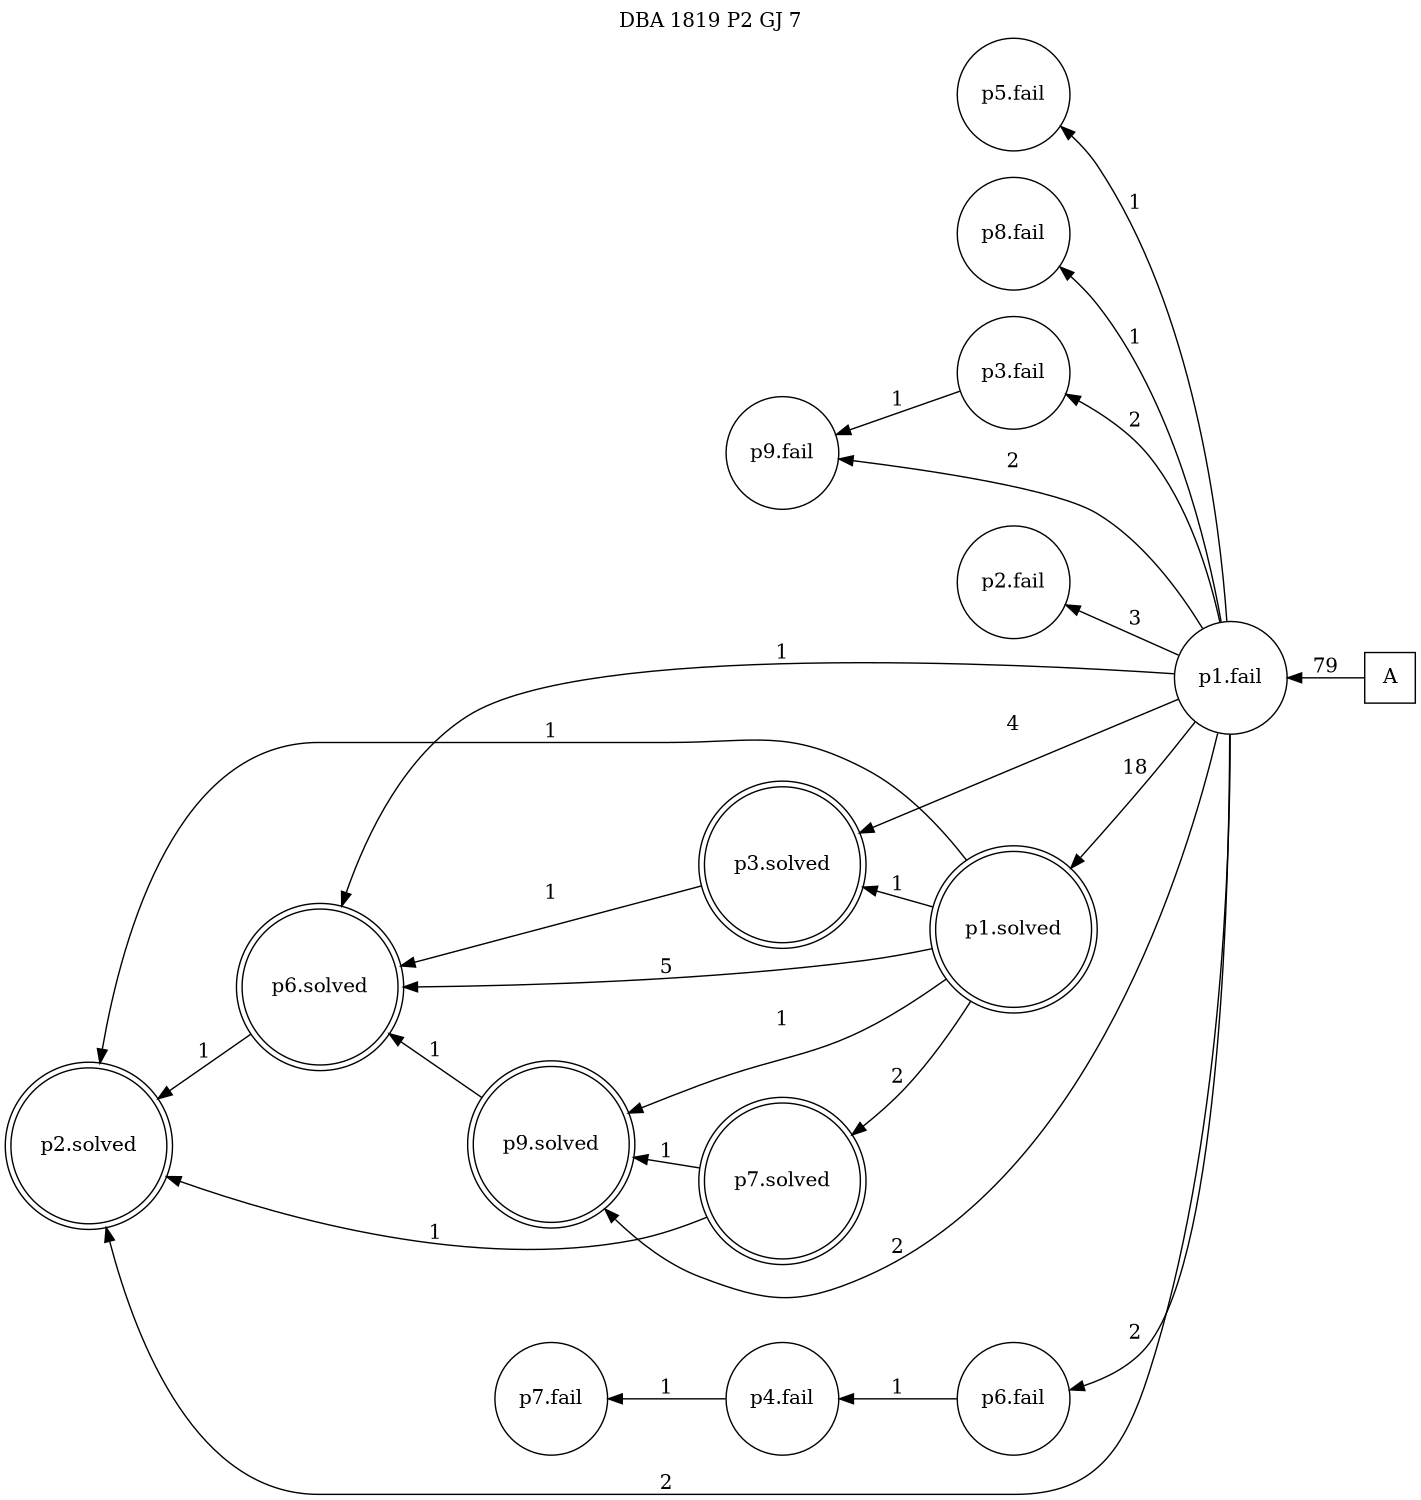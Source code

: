 digraph DBA_1819_P2_GJ_7 {
labelloc="tl"
label= " DBA 1819 P2 GJ 7 "
rankdir="RL";
graph [ size=" 10 , 10 !"]

"A" [shape="square" label="A"]
"p1.fail" [shape="circle" label="p1.fail"]
"p5.fail" [shape="circle" label="p5.fail"]
"p8.fail" [shape="circle" label="p8.fail"]
"p3.fail" [shape="circle" label="p3.fail"]
"p9.fail" [shape="circle" label="p9.fail"]
"p2.fail" [shape="circle" label="p2.fail"]
"p1.solved" [shape="doublecircle" label="p1.solved"]
"p6.solved" [shape="doublecircle" label="p6.solved"]
"p7.solved" [shape="doublecircle" label="p7.solved"]
"p9.solved" [shape="doublecircle" label="p9.solved"]
"p6.fail" [shape="circle" label="p6.fail"]
"p4.fail" [shape="circle" label="p4.fail"]
"p7.fail" [shape="circle" label="p7.fail"]
"p3.solved" [shape="doublecircle" label="p3.solved"]
"p2.solved" [shape="doublecircle" label="p2.solved"]
"A" -> "p1.fail" [ label=79]
"p1.fail" -> "p5.fail" [ label=1]
"p1.fail" -> "p8.fail" [ label=1]
"p1.fail" -> "p3.fail" [ label=2]
"p1.fail" -> "p9.fail" [ label=2]
"p1.fail" -> "p2.fail" [ label=3]
"p1.fail" -> "p1.solved" [ label=18]
"p1.fail" -> "p6.solved" [ label=1]
"p1.fail" -> "p9.solved" [ label=2]
"p1.fail" -> "p6.fail" [ label=2]
"p1.fail" -> "p3.solved" [ label=4]
"p1.fail" -> "p2.solved" [ label=2]
"p3.fail" -> "p9.fail" [ label=1]
"p1.solved" -> "p6.solved" [ label=5]
"p1.solved" -> "p7.solved" [ label=2]
"p1.solved" -> "p9.solved" [ label=1]
"p1.solved" -> "p3.solved" [ label=1]
"p1.solved" -> "p2.solved" [ label=1]
"p6.solved" -> "p2.solved" [ label=1]
"p7.solved" -> "p9.solved" [ label=1]
"p7.solved" -> "p2.solved" [ label=1]
"p9.solved" -> "p6.solved" [ label=1]
"p6.fail" -> "p4.fail" [ label=1]
"p4.fail" -> "p7.fail" [ label=1]
"p3.solved" -> "p6.solved" [ label=1]
}
